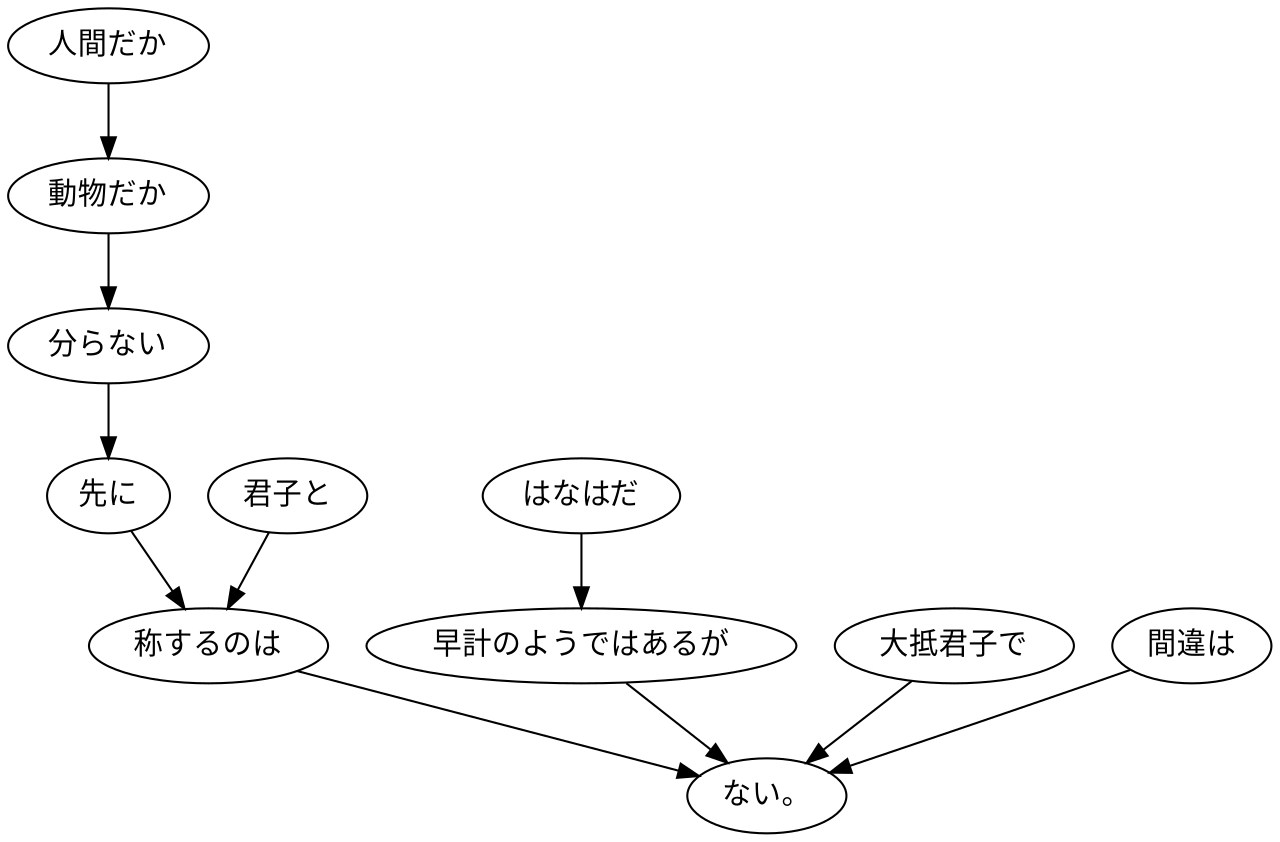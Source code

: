 digraph graph4701 {
	node0 [label="人間だか"];
	node1 [label="動物だか"];
	node2 [label="分らない"];
	node3 [label="先に"];
	node4 [label="君子と"];
	node5 [label="称するのは"];
	node6 [label="はなはだ"];
	node7 [label="早計のようではあるが"];
	node8 [label="大抵君子で"];
	node9 [label="間違は"];
	node10 [label="ない。"];
	node0 -> node1;
	node1 -> node2;
	node2 -> node3;
	node3 -> node5;
	node4 -> node5;
	node5 -> node10;
	node6 -> node7;
	node7 -> node10;
	node8 -> node10;
	node9 -> node10;
}
